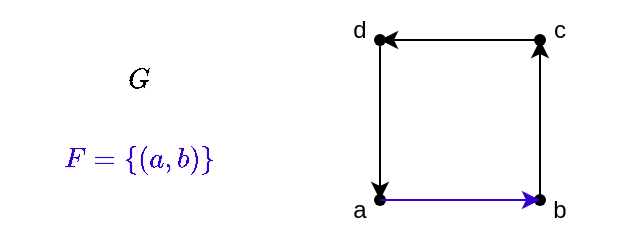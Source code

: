 <mxfile version="21.3.7" type="device">
  <diagram name="Page-1" id="cIjQKQ5cIuXwWGgqHJLh">
    <mxGraphModel dx="766" dy="527" grid="1" gridSize="10" guides="1" tooltips="1" connect="1" arrows="1" fold="1" page="1" pageScale="1" pageWidth="827" pageHeight="1169" math="1" shadow="0">
      <root>
        <mxCell id="0" />
        <mxCell id="1" parent="0" />
        <mxCell id="j-eap1ozpGCd5P60nGfn-1" value="" style="shape=waypoint;sketch=0;fillStyle=solid;size=6;pointerEvents=1;points=[];fillColor=none;resizable=0;rotatable=0;perimeter=centerPerimeter;snapToPoint=1;" parent="1" vertex="1">
          <mxGeometry x="350" y="550" width="20" height="20" as="geometry" />
        </mxCell>
        <mxCell id="j-eap1ozpGCd5P60nGfn-2" value="" style="shape=waypoint;sketch=0;fillStyle=solid;size=6;pointerEvents=1;points=[];fillColor=none;resizable=0;rotatable=0;perimeter=centerPerimeter;snapToPoint=1;" parent="1" vertex="1">
          <mxGeometry x="430" y="470" width="20" height="20" as="geometry" />
        </mxCell>
        <mxCell id="j-eap1ozpGCd5P60nGfn-3" value="" style="shape=waypoint;sketch=0;fillStyle=solid;size=6;pointerEvents=1;points=[];fillColor=none;resizable=0;rotatable=0;perimeter=centerPerimeter;snapToPoint=1;" parent="1" vertex="1">
          <mxGeometry x="350" y="470" width="20" height="20" as="geometry" />
        </mxCell>
        <mxCell id="j-eap1ozpGCd5P60nGfn-4" value="" style="shape=waypoint;sketch=0;fillStyle=solid;size=6;pointerEvents=1;points=[];fillColor=none;resizable=0;rotatable=0;perimeter=centerPerimeter;snapToPoint=1;" parent="1" vertex="1">
          <mxGeometry x="430" y="550" width="20" height="20" as="geometry" />
        </mxCell>
        <mxCell id="j-eap1ozpGCd5P60nGfn-5" value="" style="endArrow=classic;html=1;rounded=0;fillColor=#6a00ff;strokeColor=#3700CC;" parent="1" source="j-eap1ozpGCd5P60nGfn-1" target="j-eap1ozpGCd5P60nGfn-4" edge="1">
          <mxGeometry width="50" height="50" relative="1" as="geometry">
            <mxPoint x="440" y="560" as="sourcePoint" />
            <mxPoint x="490" y="510" as="targetPoint" />
          </mxGeometry>
        </mxCell>
        <mxCell id="j-eap1ozpGCd5P60nGfn-6" value="" style="endArrow=classic;html=1;rounded=0;" parent="1" source="j-eap1ozpGCd5P60nGfn-4" target="j-eap1ozpGCd5P60nGfn-2" edge="1">
          <mxGeometry width="50" height="50" relative="1" as="geometry">
            <mxPoint x="440" y="560" as="sourcePoint" />
            <mxPoint x="490" y="510" as="targetPoint" />
          </mxGeometry>
        </mxCell>
        <mxCell id="j-eap1ozpGCd5P60nGfn-8" value="" style="endArrow=classic;html=1;rounded=0;entryX=0.372;entryY=0.483;entryDx=0;entryDy=0;entryPerimeter=0;" parent="1" source="j-eap1ozpGCd5P60nGfn-2" target="j-eap1ozpGCd5P60nGfn-3" edge="1">
          <mxGeometry width="50" height="50" relative="1" as="geometry">
            <mxPoint x="440" y="560" as="sourcePoint" />
            <mxPoint x="490" y="510" as="targetPoint" />
          </mxGeometry>
        </mxCell>
        <mxCell id="j-eap1ozpGCd5P60nGfn-9" value="a" style="text;html=1;strokeColor=none;fillColor=none;align=center;verticalAlign=middle;whiteSpace=wrap;rounded=0;" parent="1" vertex="1">
          <mxGeometry x="320" y="550" width="60" height="30" as="geometry" />
        </mxCell>
        <mxCell id="j-eap1ozpGCd5P60nGfn-11" value="b" style="text;html=1;strokeColor=none;fillColor=none;align=center;verticalAlign=middle;whiteSpace=wrap;rounded=0;" parent="1" vertex="1">
          <mxGeometry x="420" y="550" width="60" height="30" as="geometry" />
        </mxCell>
        <mxCell id="j-eap1ozpGCd5P60nGfn-12" value="c" style="text;html=1;strokeColor=none;fillColor=none;align=center;verticalAlign=middle;whiteSpace=wrap;rounded=0;" parent="1" vertex="1">
          <mxGeometry x="420" y="460" width="60" height="30" as="geometry" />
        </mxCell>
        <mxCell id="j-eap1ozpGCd5P60nGfn-13" value="d" style="text;html=1;strokeColor=none;fillColor=none;align=center;verticalAlign=middle;whiteSpace=wrap;rounded=0;" parent="1" vertex="1">
          <mxGeometry x="320" y="460" width="60" height="30" as="geometry" />
        </mxCell>
        <mxCell id="V_vSXtET-iXvlK7oCVrE-1" value="" style="endArrow=classic;html=1;rounded=0;" parent="1" source="j-eap1ozpGCd5P60nGfn-3" target="j-eap1ozpGCd5P60nGfn-1" edge="1">
          <mxGeometry width="50" height="50" relative="1" as="geometry">
            <mxPoint x="370" y="510" as="sourcePoint" />
            <mxPoint x="360" y="520" as="targetPoint" />
          </mxGeometry>
        </mxCell>
        <mxCell id="KbGQeAvbYWIrf3GBhXDU-1" value="\(G\)" style="text;html=1;strokeColor=none;fillColor=none;align=center;verticalAlign=middle;whiteSpace=wrap;rounded=0;" parent="1" vertex="1">
          <mxGeometry x="170" y="480" width="140" height="40" as="geometry" />
        </mxCell>
        <mxCell id="KbGQeAvbYWIrf3GBhXDU-2" value="&lt;font color=&quot;#3700cc&quot;&gt;\(F = \{(a,b)\}\)&lt;/font&gt;" style="text;html=1;strokeColor=none;fillColor=none;align=center;verticalAlign=middle;whiteSpace=wrap;rounded=0;" parent="1" vertex="1">
          <mxGeometry x="180" y="520" width="120" height="40" as="geometry" />
        </mxCell>
      </root>
    </mxGraphModel>
  </diagram>
</mxfile>
